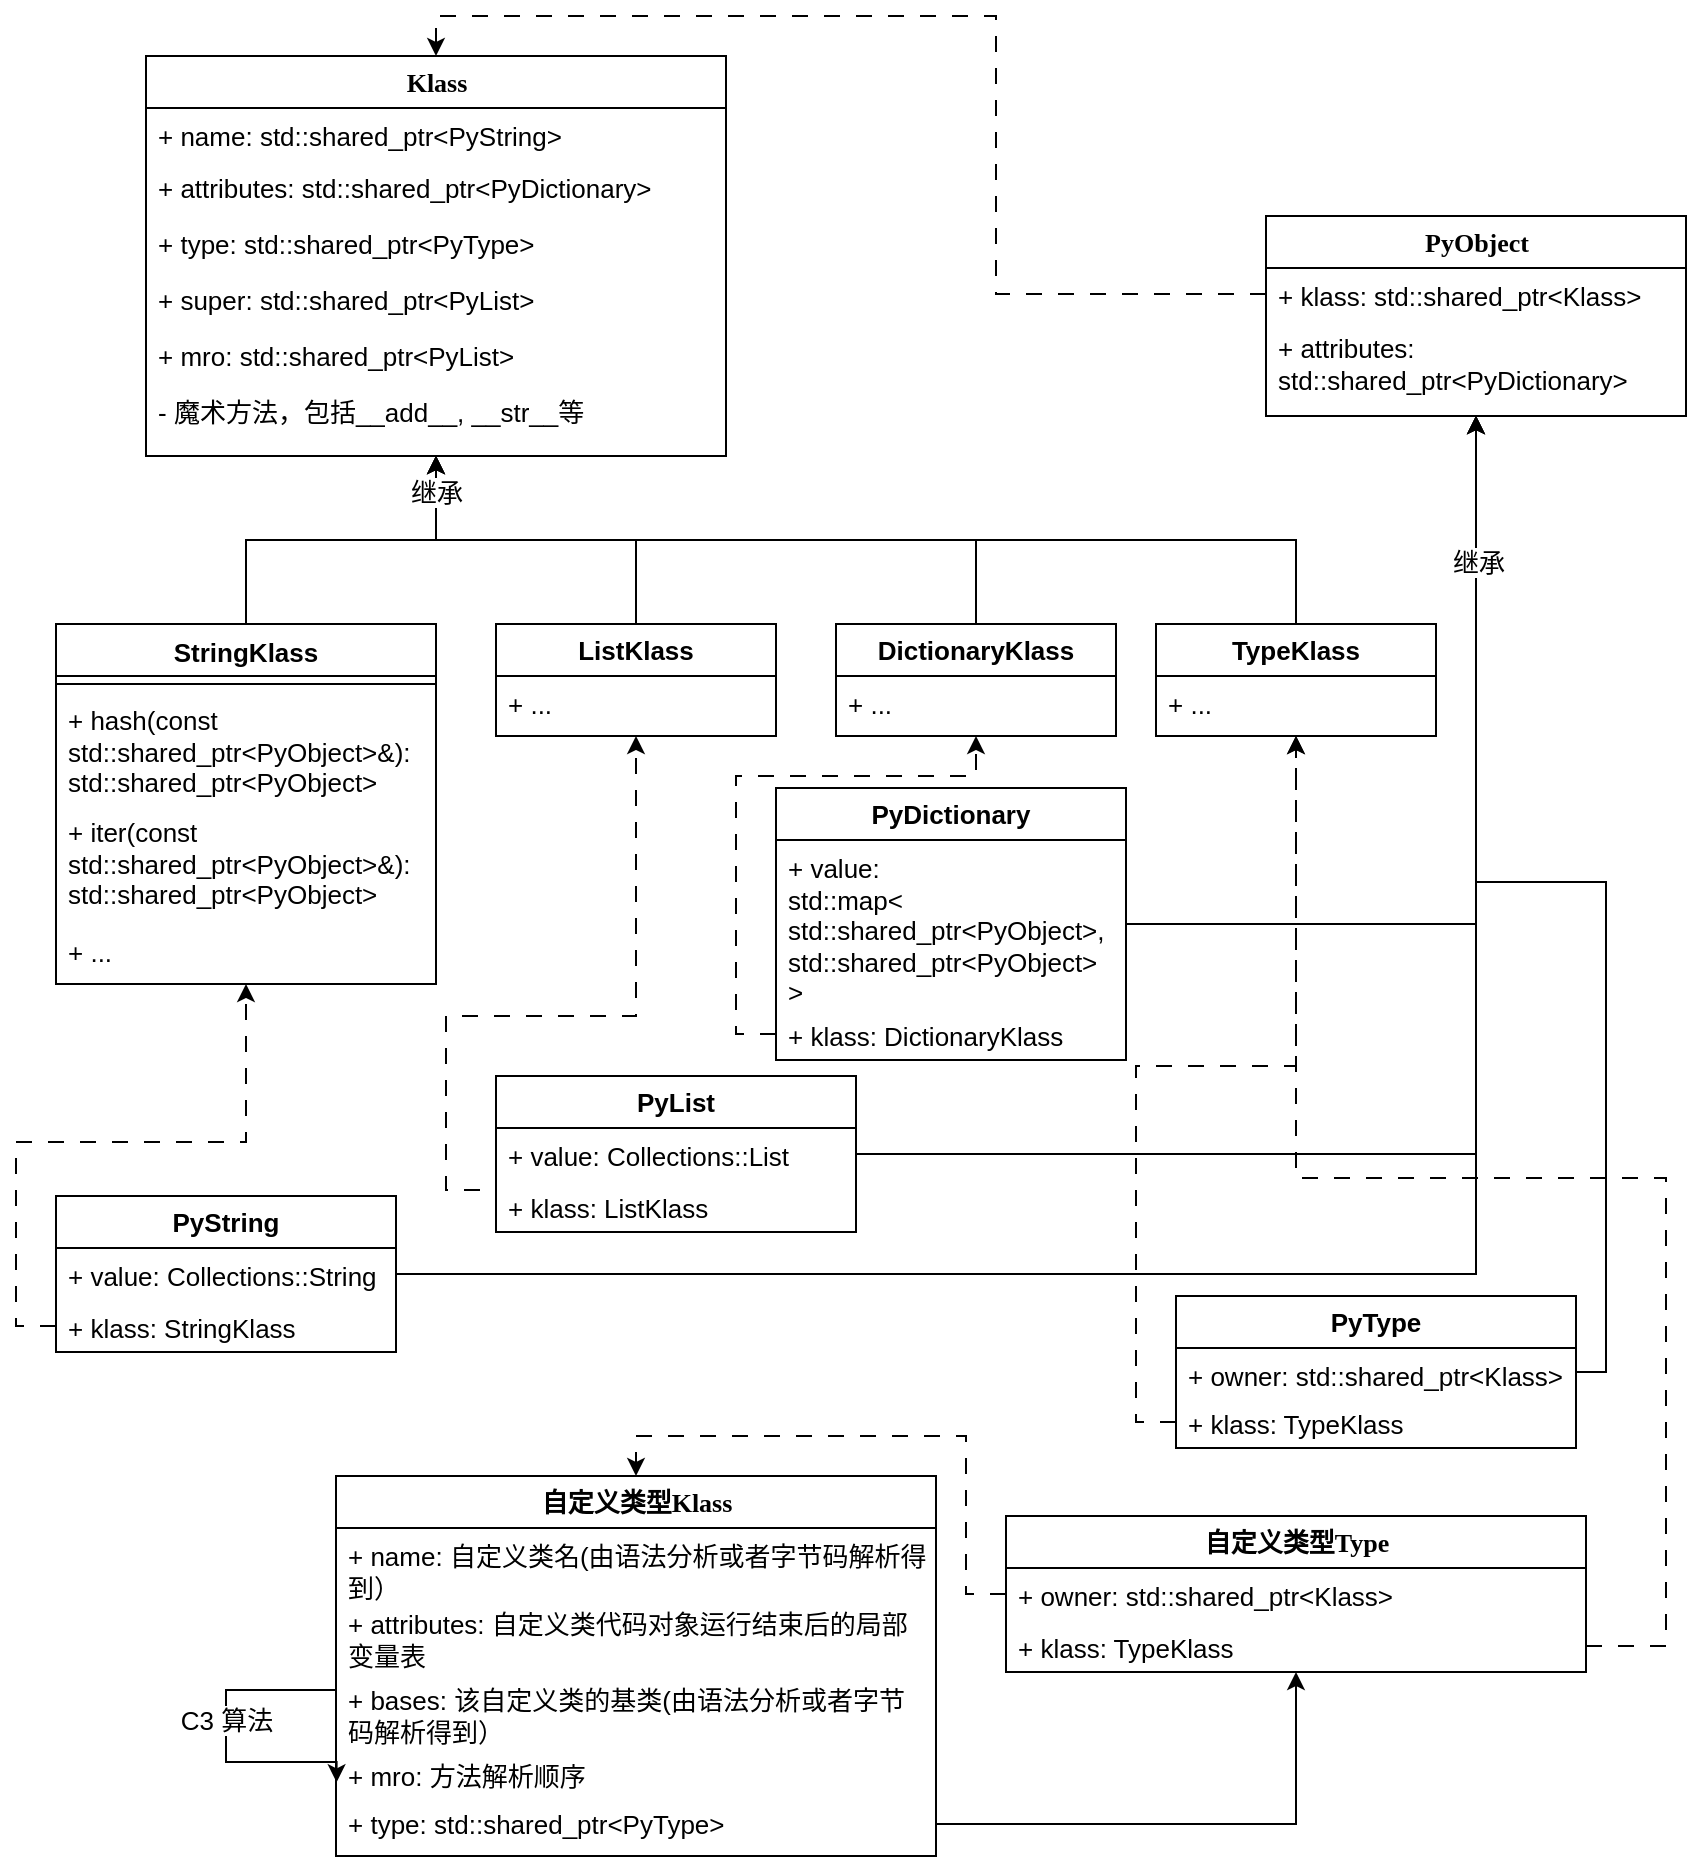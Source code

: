 <mxfile version="26.1.1">
  <diagram name="Page-1" id="c4acf3e9-155e-7222-9cf6-157b1a14988f">
    <mxGraphModel dx="1644" dy="965" grid="1" gridSize="10" guides="1" tooltips="1" connect="1" arrows="1" fold="1" page="1" pageScale="1" pageWidth="850" pageHeight="950" background="none" math="0" shadow="0">
      <root>
        <mxCell id="0" />
        <mxCell id="1" parent="0" />
        <mxCell id="3YhitboZt-2DmiQwaE2G-18" value="" style="group" vertex="1" connectable="0" parent="1">
          <mxGeometry x="35" y="30" width="815" height="900" as="geometry" />
        </mxCell>
        <mxCell id="17acba5748e5396b-2" value="&lt;b&gt;PyObject&lt;/b&gt;" style="swimlane;html=1;fontStyle=0;childLayout=stackLayout;horizontal=1;startSize=26;fillColor=none;horizontalStack=0;resizeParent=1;resizeLast=0;collapsible=1;marginBottom=0;swimlaneFillColor=#ffffff;rounded=0;shadow=0;comic=0;labelBackgroundColor=none;strokeWidth=1;fontFamily=Verdana;fontSize=13;align=center;" parent="3YhitboZt-2DmiQwaE2G-18" vertex="1">
          <mxGeometry x="605" y="80" width="210" height="100" as="geometry">
            <mxRectangle x="650" y="628" width="90" height="30" as="alternateBounds" />
          </mxGeometry>
        </mxCell>
        <mxCell id="17acba5748e5396b-6" value="+ klass: std::shared_ptr&amp;lt;Klass&amp;gt;" style="text;html=1;strokeColor=none;fillColor=none;align=left;verticalAlign=top;spacingLeft=4;spacingRight=4;whiteSpace=wrap;overflow=hidden;rotatable=0;points=[[0,0.5],[1,0.5]];portConstraint=eastwest;fontSize=13;" parent="17acba5748e5396b-2" vertex="1">
          <mxGeometry y="26" width="210" height="26" as="geometry" />
        </mxCell>
        <mxCell id="17acba5748e5396b-9" value="+ attributes: std::shared_ptr&amp;lt;PyDictionary&amp;gt;" style="text;html=1;strokeColor=none;fillColor=none;align=left;verticalAlign=top;spacingLeft=4;spacingRight=4;whiteSpace=wrap;overflow=hidden;rotatable=0;points=[[0,0.5],[1,0.5]];portConstraint=eastwest;fontSize=13;" parent="17acba5748e5396b-2" vertex="1">
          <mxGeometry y="52" width="210" height="48" as="geometry" />
        </mxCell>
        <mxCell id="DQqMGWL0dYQCKO8By0Vx-1" value="&lt;b&gt;Klass&lt;/b&gt;" style="swimlane;html=1;fontStyle=0;childLayout=stackLayout;horizontal=1;startSize=26;fillColor=none;horizontalStack=0;resizeParent=1;resizeLast=0;collapsible=1;marginBottom=0;swimlaneFillColor=#ffffff;rounded=0;shadow=0;comic=0;labelBackgroundColor=none;strokeWidth=1;fontFamily=Verdana;fontSize=13;align=center;" parent="3YhitboZt-2DmiQwaE2G-18" vertex="1">
          <mxGeometry x="45" width="290" height="200" as="geometry">
            <mxRectangle x="650" y="628" width="90" height="30" as="alternateBounds" />
          </mxGeometry>
        </mxCell>
        <mxCell id="DQqMGWL0dYQCKO8By0Vx-2" value="+ name: std::shared_ptr&amp;lt;PyString&amp;gt;" style="text;html=1;strokeColor=none;fillColor=none;align=left;verticalAlign=top;spacingLeft=4;spacingRight=4;whiteSpace=wrap;overflow=hidden;rotatable=0;points=[[0,0.5],[1,0.5]];portConstraint=eastwest;fontSize=13;" parent="DQqMGWL0dYQCKO8By0Vx-1" vertex="1">
          <mxGeometry y="26" width="290" height="26" as="geometry" />
        </mxCell>
        <mxCell id="DQqMGWL0dYQCKO8By0Vx-3" value="+ attributes: std::shared_ptr&amp;lt;PyDictionary&amp;gt;" style="text;html=1;strokeColor=none;fillColor=none;align=left;verticalAlign=top;spacingLeft=4;spacingRight=4;whiteSpace=wrap;overflow=hidden;rotatable=0;points=[[0,0.5],[1,0.5]];portConstraint=eastwest;fontSize=13;" parent="DQqMGWL0dYQCKO8By0Vx-1" vertex="1">
          <mxGeometry y="52" width="290" height="28" as="geometry" />
        </mxCell>
        <mxCell id="DQqMGWL0dYQCKO8By0Vx-9" value="+ type: std::shared_ptr&amp;lt;PyType&amp;gt;" style="text;html=1;strokeColor=none;fillColor=none;align=left;verticalAlign=top;spacingLeft=4;spacingRight=4;whiteSpace=wrap;overflow=hidden;rotatable=0;points=[[0,0.5],[1,0.5]];portConstraint=eastwest;fontSize=13;" parent="DQqMGWL0dYQCKO8By0Vx-1" vertex="1">
          <mxGeometry y="80" width="290" height="28" as="geometry" />
        </mxCell>
        <mxCell id="DQqMGWL0dYQCKO8By0Vx-10" value="+ super: std::shared_ptr&amp;lt;PyList&amp;gt;" style="text;html=1;strokeColor=none;fillColor=none;align=left;verticalAlign=top;spacingLeft=4;spacingRight=4;whiteSpace=wrap;overflow=hidden;rotatable=0;points=[[0,0.5],[1,0.5]];portConstraint=eastwest;fontSize=13;" parent="DQqMGWL0dYQCKO8By0Vx-1" vertex="1">
          <mxGeometry y="108" width="290" height="28" as="geometry" />
        </mxCell>
        <mxCell id="DQqMGWL0dYQCKO8By0Vx-11" value="+ mro: std::shared_ptr&amp;lt;PyList&amp;gt;" style="text;html=1;strokeColor=none;fillColor=none;align=left;verticalAlign=top;spacingLeft=4;spacingRight=4;whiteSpace=wrap;overflow=hidden;rotatable=0;points=[[0,0.5],[1,0.5]];portConstraint=eastwest;fontSize=13;" parent="DQqMGWL0dYQCKO8By0Vx-1" vertex="1">
          <mxGeometry y="136" width="290" height="28" as="geometry" />
        </mxCell>
        <mxCell id="DQqMGWL0dYQCKO8By0Vx-20" value="-&amp;nbsp;魔术方法，包括__add__, __str__等" style="text;html=1;strokeColor=none;fillColor=none;align=left;verticalAlign=top;spacingLeft=4;spacingRight=4;whiteSpace=wrap;overflow=hidden;rotatable=0;points=[[0,0.5],[1,0.5]];portConstraint=eastwest;fontSize=13;" parent="DQqMGWL0dYQCKO8By0Vx-1" vertex="1">
          <mxGeometry y="164" width="290" height="28" as="geometry" />
        </mxCell>
        <mxCell id="DQqMGWL0dYQCKO8By0Vx-14" style="edgeStyle=orthogonalEdgeStyle;rounded=0;orthogonalLoop=1;jettySize=auto;html=1;exitX=0;exitY=0.5;exitDx=0;exitDy=0;entryX=0.5;entryY=0;entryDx=0;entryDy=0;fontSize=13;dashed=1;dashPattern=8 8;" parent="3YhitboZt-2DmiQwaE2G-18" source="17acba5748e5396b-6" target="DQqMGWL0dYQCKO8By0Vx-1" edge="1">
          <mxGeometry relative="1" as="geometry" />
        </mxCell>
        <mxCell id="DQqMGWL0dYQCKO8By0Vx-33" style="edgeStyle=orthogonalEdgeStyle;rounded=0;orthogonalLoop=1;jettySize=auto;html=1;exitX=0.5;exitY=0;exitDx=0;exitDy=0;fontSize=13;" parent="3YhitboZt-2DmiQwaE2G-18" source="DQqMGWL0dYQCKO8By0Vx-22" edge="1" target="DQqMGWL0dYQCKO8By0Vx-1">
          <mxGeometry relative="1" as="geometry">
            <mxPoint x="310" y="234" as="targetPoint" />
          </mxGeometry>
        </mxCell>
        <mxCell id="DQqMGWL0dYQCKO8By0Vx-22" value="&lt;b&gt;DictionaryKlass&lt;/b&gt;" style="swimlane;fontStyle=0;childLayout=stackLayout;horizontal=1;startSize=26;fillColor=none;horizontalStack=0;resizeParent=1;resizeParentMax=0;resizeLast=0;collapsible=1;marginBottom=0;whiteSpace=wrap;html=1;fontSize=13;" parent="3YhitboZt-2DmiQwaE2G-18" vertex="1">
          <mxGeometry x="390" y="284" width="140" height="56" as="geometry" />
        </mxCell>
        <mxCell id="DQqMGWL0dYQCKO8By0Vx-93" value="+ ..." style="text;strokeColor=none;fillColor=none;align=left;verticalAlign=top;spacingLeft=4;spacingRight=4;overflow=hidden;rotatable=0;points=[[0,0.5],[1,0.5]];portConstraint=eastwest;whiteSpace=wrap;html=1;fontSize=13;" parent="DQqMGWL0dYQCKO8By0Vx-22" vertex="1">
          <mxGeometry y="26" width="140" height="30" as="geometry" />
        </mxCell>
        <mxCell id="DQqMGWL0dYQCKO8By0Vx-32" style="edgeStyle=orthogonalEdgeStyle;rounded=0;orthogonalLoop=1;jettySize=auto;html=1;exitX=0.5;exitY=0;exitDx=0;exitDy=0;fontSize=13;" parent="3YhitboZt-2DmiQwaE2G-18" source="DQqMGWL0dYQCKO8By0Vx-23" edge="1" target="DQqMGWL0dYQCKO8By0Vx-1">
          <mxGeometry relative="1" as="geometry">
            <mxPoint x="230" y="234" as="targetPoint" />
          </mxGeometry>
        </mxCell>
        <mxCell id="DQqMGWL0dYQCKO8By0Vx-23" value="&lt;b&gt;ListKlass&lt;/b&gt;" style="swimlane;fontStyle=0;childLayout=stackLayout;horizontal=1;startSize=26;fillColor=none;horizontalStack=0;resizeParent=1;resizeParentMax=0;resizeLast=0;collapsible=1;marginBottom=0;whiteSpace=wrap;html=1;fontSize=13;" parent="3YhitboZt-2DmiQwaE2G-18" vertex="1">
          <mxGeometry x="220" y="284" width="140" height="56" as="geometry" />
        </mxCell>
        <mxCell id="DQqMGWL0dYQCKO8By0Vx-92" value="+ ..." style="text;strokeColor=none;fillColor=none;align=left;verticalAlign=top;spacingLeft=4;spacingRight=4;overflow=hidden;rotatable=0;points=[[0,0.5],[1,0.5]];portConstraint=eastwest;whiteSpace=wrap;html=1;fontSize=13;" parent="DQqMGWL0dYQCKO8By0Vx-23" vertex="1">
          <mxGeometry y="26" width="140" height="30" as="geometry" />
        </mxCell>
        <mxCell id="DQqMGWL0dYQCKO8By0Vx-34" style="edgeStyle=orthogonalEdgeStyle;rounded=0;orthogonalLoop=1;jettySize=auto;html=1;exitX=0.5;exitY=0;exitDx=0;exitDy=0;fontSize=13;" parent="3YhitboZt-2DmiQwaE2G-18" source="DQqMGWL0dYQCKO8By0Vx-24" target="DQqMGWL0dYQCKO8By0Vx-1" edge="1">
          <mxGeometry relative="1" as="geometry" />
        </mxCell>
        <mxCell id="DQqMGWL0dYQCKO8By0Vx-24" value="&lt;b&gt;TypeKlass&lt;/b&gt;" style="swimlane;fontStyle=0;childLayout=stackLayout;horizontal=1;startSize=26;fillColor=none;horizontalStack=0;resizeParent=1;resizeParentMax=0;resizeLast=0;collapsible=1;marginBottom=0;whiteSpace=wrap;html=1;fontSize=13;" parent="3YhitboZt-2DmiQwaE2G-18" vertex="1">
          <mxGeometry x="550" y="284" width="140" height="56" as="geometry" />
        </mxCell>
        <mxCell id="DQqMGWL0dYQCKO8By0Vx-94" value="+ ..." style="text;strokeColor=none;fillColor=none;align=left;verticalAlign=top;spacingLeft=4;spacingRight=4;overflow=hidden;rotatable=0;points=[[0,0.5],[1,0.5]];portConstraint=eastwest;whiteSpace=wrap;html=1;fontSize=13;" parent="DQqMGWL0dYQCKO8By0Vx-24" vertex="1">
          <mxGeometry y="26" width="140" height="30" as="geometry" />
        </mxCell>
        <mxCell id="DQqMGWL0dYQCKO8By0Vx-49" value="&lt;b&gt;PyList&lt;/b&gt;" style="swimlane;fontStyle=0;childLayout=stackLayout;horizontal=1;startSize=26;fillColor=none;horizontalStack=0;resizeParent=1;resizeParentMax=0;resizeLast=0;collapsible=1;marginBottom=0;whiteSpace=wrap;html=1;fontSize=13;" parent="3YhitboZt-2DmiQwaE2G-18" vertex="1">
          <mxGeometry x="220" y="510" width="180" height="78" as="geometry" />
        </mxCell>
        <mxCell id="DQqMGWL0dYQCKO8By0Vx-50" value="+ value: Collections::List" style="text;strokeColor=none;fillColor=none;align=left;verticalAlign=top;spacingLeft=4;spacingRight=4;overflow=hidden;rotatable=0;points=[[0,0.5],[1,0.5]];portConstraint=eastwest;whiteSpace=wrap;html=1;fontSize=13;" parent="DQqMGWL0dYQCKO8By0Vx-49" vertex="1">
          <mxGeometry y="26" width="180" height="26" as="geometry" />
        </mxCell>
        <mxCell id="DQqMGWL0dYQCKO8By0Vx-96" value="+&amp;nbsp;klass: ListKlass" style="text;strokeColor=none;fillColor=none;align=left;verticalAlign=top;spacingLeft=4;spacingRight=4;overflow=hidden;rotatable=0;points=[[0,0.5],[1,0.5]];portConstraint=eastwest;whiteSpace=wrap;html=1;fontSize=13;" parent="DQqMGWL0dYQCKO8By0Vx-49" vertex="1">
          <mxGeometry y="52" width="180" height="26" as="geometry" />
        </mxCell>
        <mxCell id="DQqMGWL0dYQCKO8By0Vx-51" value="&lt;b&gt;PyDictionary&lt;/b&gt;" style="swimlane;fontStyle=0;childLayout=stackLayout;horizontal=1;startSize=26;fillColor=none;horizontalStack=0;resizeParent=1;resizeParentMax=0;resizeLast=0;collapsible=1;marginBottom=0;whiteSpace=wrap;html=1;fontSize=13;" parent="3YhitboZt-2DmiQwaE2G-18" vertex="1">
          <mxGeometry x="360" y="366" width="175" height="136" as="geometry" />
        </mxCell>
        <mxCell id="DQqMGWL0dYQCKO8By0Vx-52" value="+ value:&amp;nbsp;&lt;div&gt;std::map&amp;lt;&lt;/div&gt;&lt;div&gt;std::shared_ptr&amp;lt;PyObject&amp;gt;,&lt;/div&gt;&lt;div&gt;std::shared_ptr&amp;lt;PyObject&amp;gt;&lt;/div&gt;&lt;div&gt;&amp;gt;&lt;/div&gt;" style="text;strokeColor=none;fillColor=none;align=left;verticalAlign=top;spacingLeft=4;spacingRight=4;overflow=hidden;rotatable=0;points=[[0,0.5],[1,0.5]];portConstraint=eastwest;whiteSpace=wrap;html=1;fontSize=13;" parent="DQqMGWL0dYQCKO8By0Vx-51" vertex="1">
          <mxGeometry y="26" width="175" height="84" as="geometry" />
        </mxCell>
        <mxCell id="DQqMGWL0dYQCKO8By0Vx-66" value="+&amp;nbsp;klass: DictionaryKlass" style="text;strokeColor=none;fillColor=none;align=left;verticalAlign=top;spacingLeft=4;spacingRight=4;overflow=hidden;rotatable=0;points=[[0,0.5],[1,0.5]];portConstraint=eastwest;whiteSpace=wrap;html=1;fontSize=13;" parent="DQqMGWL0dYQCKO8By0Vx-51" vertex="1">
          <mxGeometry y="110" width="175" height="26" as="geometry" />
        </mxCell>
        <mxCell id="DQqMGWL0dYQCKO8By0Vx-53" value="&lt;b&gt;PyType&lt;/b&gt;" style="swimlane;fontStyle=0;childLayout=stackLayout;horizontal=1;startSize=26;fillColor=none;horizontalStack=0;resizeParent=1;resizeParentMax=0;resizeLast=0;collapsible=1;marginBottom=0;whiteSpace=wrap;html=1;fontSize=13;" parent="3YhitboZt-2DmiQwaE2G-18" vertex="1">
          <mxGeometry x="560" y="620" width="200" height="76" as="geometry" />
        </mxCell>
        <mxCell id="DQqMGWL0dYQCKO8By0Vx-54" value="+ owner:&amp;nbsp;std::shared_ptr&amp;lt;Klass&amp;gt;" style="text;strokeColor=none;fillColor=none;align=left;verticalAlign=top;spacingLeft=4;spacingRight=4;overflow=hidden;rotatable=0;points=[[0,0.5],[1,0.5]];portConstraint=eastwest;whiteSpace=wrap;html=1;fontSize=13;" parent="DQqMGWL0dYQCKO8By0Vx-53" vertex="1">
          <mxGeometry y="26" width="200" height="24" as="geometry" />
        </mxCell>
        <mxCell id="DQqMGWL0dYQCKO8By0Vx-97" value="+&amp;nbsp;klass: TypeKlass" style="text;strokeColor=none;fillColor=none;align=left;verticalAlign=top;spacingLeft=4;spacingRight=4;overflow=hidden;rotatable=0;points=[[0,0.5],[1,0.5]];portConstraint=eastwest;whiteSpace=wrap;html=1;fontSize=13;" parent="DQqMGWL0dYQCKO8By0Vx-53" vertex="1">
          <mxGeometry y="50" width="200" height="26" as="geometry" />
        </mxCell>
        <mxCell id="DQqMGWL0dYQCKO8By0Vx-64" value="&lt;b&gt;PyString&lt;/b&gt;" style="swimlane;fontStyle=0;childLayout=stackLayout;horizontal=1;startSize=26;fillColor=none;horizontalStack=0;resizeParent=1;resizeParentMax=0;resizeLast=0;collapsible=1;marginBottom=0;whiteSpace=wrap;html=1;fontSize=13;" parent="3YhitboZt-2DmiQwaE2G-18" vertex="1">
          <mxGeometry y="570" width="170" height="78" as="geometry" />
        </mxCell>
        <mxCell id="DQqMGWL0dYQCKO8By0Vx-65" value="+ value: Collections::String" style="text;strokeColor=none;fillColor=none;align=left;verticalAlign=top;spacingLeft=4;spacingRight=4;overflow=hidden;rotatable=0;points=[[0,0.5],[1,0.5]];portConstraint=eastwest;whiteSpace=wrap;html=1;fontSize=13;" parent="DQqMGWL0dYQCKO8By0Vx-64" vertex="1">
          <mxGeometry y="26" width="170" height="26" as="geometry" />
        </mxCell>
        <mxCell id="DQqMGWL0dYQCKO8By0Vx-95" value="+&amp;nbsp;klass: StringKlass" style="text;strokeColor=none;fillColor=none;align=left;verticalAlign=top;spacingLeft=4;spacingRight=4;overflow=hidden;rotatable=0;points=[[0,0.5],[1,0.5]];portConstraint=eastwest;whiteSpace=wrap;html=1;fontSize=13;" parent="DQqMGWL0dYQCKO8By0Vx-64" vertex="1">
          <mxGeometry y="52" width="170" height="26" as="geometry" />
        </mxCell>
        <mxCell id="3YhitboZt-2DmiQwaE2G-20" style="edgeStyle=orthogonalEdgeStyle;shape=connector;rounded=0;orthogonalLoop=1;jettySize=auto;html=1;exitX=0.5;exitY=0;exitDx=0;exitDy=0;entryX=0.5;entryY=1;entryDx=0;entryDy=0;strokeColor=default;align=center;verticalAlign=middle;fontFamily=Helvetica;fontSize=13;fontColor=default;labelBackgroundColor=default;endArrow=classic;fillColor=#dae8fc;" edge="1" parent="3YhitboZt-2DmiQwaE2G-18" source="DQqMGWL0dYQCKO8By0Vx-72" target="DQqMGWL0dYQCKO8By0Vx-1">
          <mxGeometry relative="1" as="geometry" />
        </mxCell>
        <mxCell id="3YhitboZt-2DmiQwaE2G-22" value="继承" style="edgeLabel;html=1;align=center;verticalAlign=middle;resizable=0;points=[];fontFamily=Helvetica;fontSize=13;fontColor=light-dark(#000000, #dadaff);labelBackgroundColor=default;" vertex="1" connectable="0" parent="3YhitboZt-2DmiQwaE2G-20">
          <mxGeometry x="0.804" relative="1" as="geometry">
            <mxPoint as="offset" />
          </mxGeometry>
        </mxCell>
        <mxCell id="DQqMGWL0dYQCKO8By0Vx-72" value="StringKlass" style="swimlane;fontStyle=1;align=center;verticalAlign=top;childLayout=stackLayout;horizontal=1;startSize=26;horizontalStack=0;resizeParent=1;resizeParentMax=0;resizeLast=0;collapsible=1;marginBottom=0;whiteSpace=wrap;html=1;fontSize=13;" parent="3YhitboZt-2DmiQwaE2G-18" vertex="1">
          <mxGeometry y="284" width="190" height="180" as="geometry">
            <mxRectangle x="440" y="899" width="100" height="30" as="alternateBounds" />
          </mxGeometry>
        </mxCell>
        <mxCell id="DQqMGWL0dYQCKO8By0Vx-74" value="" style="line;strokeWidth=1;fillColor=none;align=left;verticalAlign=middle;spacingTop=-1;spacingLeft=3;spacingRight=3;rotatable=0;labelPosition=right;points=[];portConstraint=eastwest;strokeColor=inherit;fontSize=13;" parent="DQqMGWL0dYQCKO8By0Vx-72" vertex="1">
          <mxGeometry y="26" width="190" height="8" as="geometry" />
        </mxCell>
        <mxCell id="DQqMGWL0dYQCKO8By0Vx-90" value="+&amp;nbsp;hash&lt;span style=&quot;background-color: transparent; color: light-dark(rgb(0, 0, 0), rgb(255, 255, 255));&quot;&gt;(const std::shared_ptr&amp;lt;PyObject&amp;gt;&amp;amp;): std::shared_ptr&amp;lt;PyObject&amp;gt;&lt;/span&gt;" style="text;strokeColor=none;fillColor=none;align=left;verticalAlign=top;spacingLeft=4;spacingRight=4;overflow=hidden;rotatable=0;points=[[0,0.5],[1,0.5]];portConstraint=eastwest;whiteSpace=wrap;html=1;fontSize=13;" parent="DQqMGWL0dYQCKO8By0Vx-72" vertex="1">
          <mxGeometry y="34" width="190" height="56" as="geometry" />
        </mxCell>
        <mxCell id="DQqMGWL0dYQCKO8By0Vx-75" value="+&amp;nbsp;iter&lt;span style=&quot;color: light-dark(rgb(0, 0, 0), rgb(255, 255, 255)); background-color: transparent;&quot;&gt;(const std::shared_ptr&amp;lt;PyObject&amp;gt;&amp;amp;): std::shared_ptr&amp;lt;PyObject&amp;gt;&lt;/span&gt;" style="text;strokeColor=none;fillColor=none;align=left;verticalAlign=top;spacingLeft=4;spacingRight=4;overflow=hidden;rotatable=0;points=[[0,0.5],[1,0.5]];portConstraint=eastwest;whiteSpace=wrap;html=1;fontSize=13;" parent="DQqMGWL0dYQCKO8By0Vx-72" vertex="1">
          <mxGeometry y="90" width="190" height="60" as="geometry" />
        </mxCell>
        <mxCell id="DQqMGWL0dYQCKO8By0Vx-91" value="+ ..." style="text;strokeColor=none;fillColor=none;align=left;verticalAlign=top;spacingLeft=4;spacingRight=4;overflow=hidden;rotatable=0;points=[[0,0.5],[1,0.5]];portConstraint=eastwest;whiteSpace=wrap;html=1;fontSize=13;" parent="DQqMGWL0dYQCKO8By0Vx-72" vertex="1">
          <mxGeometry y="150" width="190" height="30" as="geometry" />
        </mxCell>
        <mxCell id="DQqMGWL0dYQCKO8By0Vx-101" style="edgeStyle=orthogonalEdgeStyle;rounded=0;orthogonalLoop=1;jettySize=auto;html=1;exitX=0;exitY=0.5;exitDx=0;exitDy=0;fontSize=13;dashed=1;dashPattern=8 8;" parent="3YhitboZt-2DmiQwaE2G-18" source="DQqMGWL0dYQCKO8By0Vx-66" target="DQqMGWL0dYQCKO8By0Vx-22" edge="1">
          <mxGeometry relative="1" as="geometry">
            <Array as="points">
              <mxPoint x="340" y="489" />
              <mxPoint x="340" y="360" />
              <mxPoint x="460" y="360" />
            </Array>
          </mxGeometry>
        </mxCell>
        <mxCell id="DQqMGWL0dYQCKO8By0Vx-102" style="edgeStyle=orthogonalEdgeStyle;rounded=0;orthogonalLoop=1;jettySize=auto;html=1;exitX=0;exitY=0.5;exitDx=0;exitDy=0;fontSize=13;fontColor=default;fillColor=#dae8fc;strokeColor=default;align=center;verticalAlign=middle;fontFamily=Helvetica;labelBackgroundColor=default;endArrow=classic;dashed=1;dashPattern=8 8;" parent="3YhitboZt-2DmiQwaE2G-18" source="DQqMGWL0dYQCKO8By0Vx-97" target="DQqMGWL0dYQCKO8By0Vx-24" edge="1">
          <mxGeometry relative="1" as="geometry" />
        </mxCell>
        <mxCell id="DQqMGWL0dYQCKO8By0Vx-107" value="&lt;b&gt;自定义类型Klass&lt;/b&gt;" style="swimlane;html=1;fontStyle=0;childLayout=stackLayout;horizontal=1;startSize=26;fillColor=none;horizontalStack=0;resizeParent=1;resizeLast=0;collapsible=1;marginBottom=0;swimlaneFillColor=#ffffff;rounded=0;shadow=0;comic=0;labelBackgroundColor=none;strokeWidth=1;fontFamily=Verdana;fontSize=13;align=center;" parent="3YhitboZt-2DmiQwaE2G-18" vertex="1">
          <mxGeometry x="140" y="710" width="300" height="190" as="geometry">
            <mxRectangle x="650" y="628" width="90" height="30" as="alternateBounds" />
          </mxGeometry>
        </mxCell>
        <mxCell id="DQqMGWL0dYQCKO8By0Vx-108" value="+ name:&amp;nbsp;自定义类名(由语法分析或者字节码解析得到）" style="text;html=1;strokeColor=none;fillColor=none;align=left;verticalAlign=top;spacingLeft=4;spacingRight=4;whiteSpace=wrap;overflow=hidden;rotatable=0;points=[[0,0.5],[1,0.5]];portConstraint=eastwest;fontSize=13;" parent="DQqMGWL0dYQCKO8By0Vx-107" vertex="1">
          <mxGeometry y="26" width="300" height="34" as="geometry" />
        </mxCell>
        <mxCell id="DQqMGWL0dYQCKO8By0Vx-109" value="+ attributes:&amp;nbsp;自定义类代码对象运行结束后的局部变量表&amp;nbsp;" style="text;html=1;strokeColor=none;fillColor=none;align=left;verticalAlign=top;spacingLeft=4;spacingRight=4;whiteSpace=wrap;overflow=hidden;rotatable=0;points=[[0,0.5],[1,0.5]];portConstraint=eastwest;fontSize=13;" parent="DQqMGWL0dYQCKO8By0Vx-107" vertex="1">
          <mxGeometry y="60" width="300" height="38" as="geometry" />
        </mxCell>
        <mxCell id="DQqMGWL0dYQCKO8By0Vx-122" value="+&amp;nbsp;bases:&amp;nbsp;该自定义类的基类(由语法分析或者字节码解析得到）" style="text;html=1;strokeColor=none;fillColor=none;align=left;verticalAlign=top;spacingLeft=4;spacingRight=4;whiteSpace=wrap;overflow=hidden;rotatable=0;points=[[0,0.5],[1,0.5]];portConstraint=eastwest;fontSize=13;" parent="DQqMGWL0dYQCKO8By0Vx-107" vertex="1">
          <mxGeometry y="98" width="300" height="38" as="geometry" />
        </mxCell>
        <mxCell id="DQqMGWL0dYQCKO8By0Vx-121" value="+&amp;nbsp;mro:&amp;nbsp;方法解析顺序" style="text;html=1;strokeColor=none;fillColor=none;align=left;verticalAlign=top;spacingLeft=4;spacingRight=4;whiteSpace=wrap;overflow=hidden;rotatable=0;points=[[0,0.5],[1,0.5]];portConstraint=eastwest;fontSize=13;" parent="DQqMGWL0dYQCKO8By0Vx-107" vertex="1">
          <mxGeometry y="136" width="300" height="24" as="geometry" />
        </mxCell>
        <mxCell id="DQqMGWL0dYQCKO8By0Vx-129" value="+ type: std::shared_ptr&amp;lt;PyType&amp;gt;" style="text;html=1;strokeColor=none;fillColor=none;align=left;verticalAlign=top;spacingLeft=4;spacingRight=4;whiteSpace=wrap;overflow=hidden;rotatable=0;points=[[0,0.5],[1,0.5]];portConstraint=eastwest;fontSize=13;" parent="DQqMGWL0dYQCKO8By0Vx-107" vertex="1">
          <mxGeometry y="160" width="300" height="28" as="geometry" />
        </mxCell>
        <mxCell id="3YhitboZt-2DmiQwaE2G-15" style="edgeStyle=orthogonalEdgeStyle;rounded=0;orthogonalLoop=1;jettySize=auto;html=1;exitX=0;exitY=0.5;exitDx=0;exitDy=0;entryX=0.001;entryY=0.715;entryDx=0;entryDy=0;entryPerimeter=0;fontSize=13;" edge="1" parent="DQqMGWL0dYQCKO8By0Vx-107" source="DQqMGWL0dYQCKO8By0Vx-122" target="DQqMGWL0dYQCKO8By0Vx-121">
          <mxGeometry relative="1" as="geometry">
            <Array as="points">
              <mxPoint x="-55" y="107" />
              <mxPoint x="-55" y="143" />
            </Array>
          </mxGeometry>
        </mxCell>
        <mxCell id="3YhitboZt-2DmiQwaE2G-16" value="C3&amp;nbsp;算法" style="edgeLabel;html=1;align=center;verticalAlign=middle;resizable=0;points=[];fontSize=13;" vertex="1" connectable="0" parent="3YhitboZt-2DmiQwaE2G-15">
          <mxGeometry x="-0.041" relative="1" as="geometry">
            <mxPoint as="offset" />
          </mxGeometry>
        </mxCell>
        <mxCell id="DQqMGWL0dYQCKO8By0Vx-118" value="&lt;b&gt;自定义类型Type&lt;/b&gt;" style="swimlane;html=1;fontStyle=0;childLayout=stackLayout;horizontal=1;startSize=26;fillColor=none;horizontalStack=0;resizeParent=1;resizeLast=0;collapsible=1;marginBottom=0;swimlaneFillColor=#ffffff;rounded=0;shadow=0;comic=0;labelBackgroundColor=none;strokeWidth=1;fontFamily=Verdana;fontSize=13;align=center;" parent="3YhitboZt-2DmiQwaE2G-18" vertex="1">
          <mxGeometry x="475" y="730" width="290" height="78" as="geometry">
            <mxRectangle x="650" y="628" width="90" height="30" as="alternateBounds" />
          </mxGeometry>
        </mxCell>
        <mxCell id="DQqMGWL0dYQCKO8By0Vx-119" value="+&amp;nbsp;owner: std::shared_ptr&amp;lt;Klass&amp;gt;" style="text;html=1;strokeColor=none;fillColor=none;align=left;verticalAlign=top;spacingLeft=4;spacingRight=4;whiteSpace=wrap;overflow=hidden;rotatable=0;points=[[0,0.5],[1,0.5]];portConstraint=eastwest;fontSize=13;" parent="DQqMGWL0dYQCKO8By0Vx-118" vertex="1">
          <mxGeometry y="26" width="290" height="26" as="geometry" />
        </mxCell>
        <mxCell id="DQqMGWL0dYQCKO8By0Vx-126" value="+&amp;nbsp;klass: TypeKlass" style="text;strokeColor=none;fillColor=none;align=left;verticalAlign=top;spacingLeft=4;spacingRight=4;overflow=hidden;rotatable=0;points=[[0,0.5],[1,0.5]];portConstraint=eastwest;whiteSpace=wrap;html=1;fontSize=13;" parent="DQqMGWL0dYQCKO8By0Vx-118" vertex="1">
          <mxGeometry y="52" width="290" height="26" as="geometry" />
        </mxCell>
        <mxCell id="DQqMGWL0dYQCKO8By0Vx-125" style="edgeStyle=orthogonalEdgeStyle;rounded=0;orthogonalLoop=1;jettySize=auto;html=1;exitX=0;exitY=0.5;exitDx=0;exitDy=0;entryX=0.5;entryY=0;entryDx=0;entryDy=0;fontSize=13;dashed=1;dashPattern=8 8;" parent="3YhitboZt-2DmiQwaE2G-18" source="DQqMGWL0dYQCKO8By0Vx-119" target="DQqMGWL0dYQCKO8By0Vx-107" edge="1">
          <mxGeometry relative="1" as="geometry" />
        </mxCell>
        <mxCell id="DQqMGWL0dYQCKO8By0Vx-130" style="edgeStyle=orthogonalEdgeStyle;rounded=0;orthogonalLoop=1;jettySize=auto;html=1;exitX=1;exitY=0.5;exitDx=0;exitDy=0;fontSize=13;" parent="3YhitboZt-2DmiQwaE2G-18" source="DQqMGWL0dYQCKO8By0Vx-129" target="DQqMGWL0dYQCKO8By0Vx-118" edge="1">
          <mxGeometry relative="1" as="geometry" />
        </mxCell>
        <mxCell id="3YhitboZt-2DmiQwaE2G-3" style="edgeStyle=orthogonalEdgeStyle;rounded=0;orthogonalLoop=1;jettySize=auto;html=1;exitX=0;exitY=0.5;exitDx=0;exitDy=0;fontSize=13;dashed=1;dashPattern=8 8;" edge="1" parent="3YhitboZt-2DmiQwaE2G-18" source="DQqMGWL0dYQCKO8By0Vx-96" target="DQqMGWL0dYQCKO8By0Vx-23">
          <mxGeometry relative="1" as="geometry">
            <Array as="points">
              <mxPoint x="220" y="567" />
              <mxPoint x="195" y="567" />
              <mxPoint x="195" y="480" />
              <mxPoint x="290" y="480" />
            </Array>
          </mxGeometry>
        </mxCell>
        <mxCell id="3YhitboZt-2DmiQwaE2G-4" style="edgeStyle=orthogonalEdgeStyle;rounded=0;orthogonalLoop=1;jettySize=auto;html=1;exitX=0;exitY=0.5;exitDx=0;exitDy=0;fontSize=13;dashed=1;dashPattern=8 8;" edge="1" parent="3YhitboZt-2DmiQwaE2G-18" source="DQqMGWL0dYQCKO8By0Vx-95" target="DQqMGWL0dYQCKO8By0Vx-72">
          <mxGeometry relative="1" as="geometry" />
        </mxCell>
        <mxCell id="3YhitboZt-2DmiQwaE2G-5" style="edgeStyle=orthogonalEdgeStyle;rounded=0;orthogonalLoop=1;jettySize=auto;html=1;exitX=1;exitY=0.5;exitDx=0;exitDy=0;fontSize=13;" edge="1" parent="3YhitboZt-2DmiQwaE2G-18" source="DQqMGWL0dYQCKO8By0Vx-54" target="17acba5748e5396b-2">
          <mxGeometry relative="1" as="geometry">
            <Array as="points">
              <mxPoint x="775" y="658" />
              <mxPoint x="775" y="413" />
              <mxPoint x="710" y="413" />
            </Array>
          </mxGeometry>
        </mxCell>
        <mxCell id="3YhitboZt-2DmiQwaE2G-6" style="edgeStyle=orthogonalEdgeStyle;rounded=0;orthogonalLoop=1;jettySize=auto;html=1;exitX=1;exitY=0.5;exitDx=0;exitDy=0;fontSize=13;" edge="1" parent="3YhitboZt-2DmiQwaE2G-18" source="DQqMGWL0dYQCKO8By0Vx-52" target="17acba5748e5396b-2">
          <mxGeometry relative="1" as="geometry" />
        </mxCell>
        <mxCell id="3YhitboZt-2DmiQwaE2G-8" style="edgeStyle=orthogonalEdgeStyle;rounded=0;orthogonalLoop=1;jettySize=auto;html=1;exitX=1;exitY=0.5;exitDx=0;exitDy=0;fontSize=13;" edge="1" parent="3YhitboZt-2DmiQwaE2G-18" source="DQqMGWL0dYQCKO8By0Vx-50" target="17acba5748e5396b-2">
          <mxGeometry relative="1" as="geometry" />
        </mxCell>
        <mxCell id="3YhitboZt-2DmiQwaE2G-9" style="edgeStyle=orthogonalEdgeStyle;rounded=0;orthogonalLoop=1;jettySize=auto;html=1;exitX=1;exitY=0.5;exitDx=0;exitDy=0;fontSize=13;" edge="1" parent="3YhitboZt-2DmiQwaE2G-18" source="DQqMGWL0dYQCKO8By0Vx-65" target="17acba5748e5396b-2">
          <mxGeometry relative="1" as="geometry" />
        </mxCell>
        <mxCell id="3YhitboZt-2DmiQwaE2G-19" value="继承" style="edgeLabel;html=1;align=center;verticalAlign=middle;resizable=0;points=[];fontFamily=Helvetica;fontSize=13;fontColor=light-dark(#000000, #dadaff);labelBackgroundColor=default;" vertex="1" connectable="0" parent="3YhitboZt-2DmiQwaE2G-9">
          <mxGeometry x="0.85" y="-1" relative="1" as="geometry">
            <mxPoint as="offset" />
          </mxGeometry>
        </mxCell>
        <mxCell id="3YhitboZt-2DmiQwaE2G-13" style="edgeStyle=orthogonalEdgeStyle;rounded=0;orthogonalLoop=1;jettySize=auto;html=1;exitX=1;exitY=0.5;exitDx=0;exitDy=0;fontSize=13;fillColor=#dae8fc;strokeColor=default;align=center;verticalAlign=middle;fontFamily=Helvetica;fontColor=default;labelBackgroundColor=default;endArrow=classic;dashed=1;dashPattern=8 8;" edge="1" parent="3YhitboZt-2DmiQwaE2G-18" source="DQqMGWL0dYQCKO8By0Vx-126" target="DQqMGWL0dYQCKO8By0Vx-24">
          <mxGeometry relative="1" as="geometry">
            <Array as="points">
              <mxPoint x="805" y="795" />
              <mxPoint x="805" y="561" />
              <mxPoint x="620" y="561" />
            </Array>
          </mxGeometry>
        </mxCell>
      </root>
    </mxGraphModel>
  </diagram>
</mxfile>
